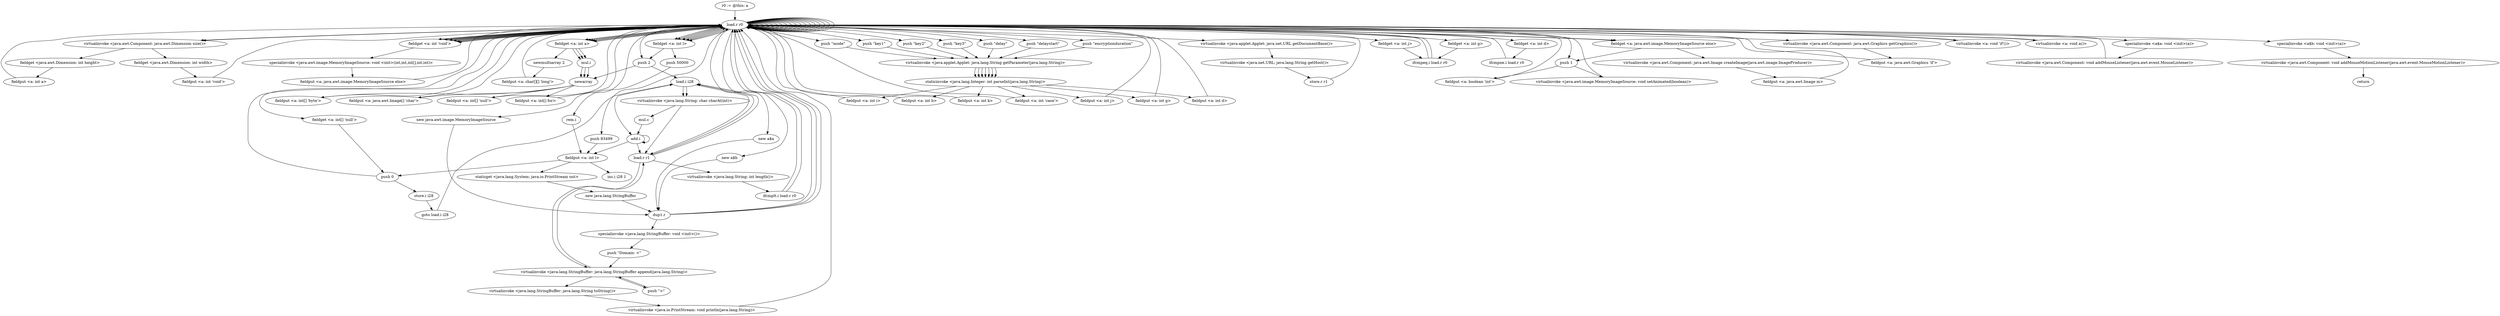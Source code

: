 digraph "" {
    "r0 := @this: a"
    "load.r r0"
    "r0 := @this: a"->"load.r r0";
    "load.r r0"->"load.r r0";
    "virtualinvoke <java.awt.Component: java.awt.Dimension size()>"
    "load.r r0"->"virtualinvoke <java.awt.Component: java.awt.Dimension size()>";
    "fieldget <java.awt.Dimension: int width>"
    "virtualinvoke <java.awt.Component: java.awt.Dimension size()>"->"fieldget <java.awt.Dimension: int width>";
    "fieldput <a: int 'void'>"
    "fieldget <java.awt.Dimension: int width>"->"fieldput <a: int 'void'>";
    "fieldput <a: int 'void'>"->"load.r r0";
    "load.r r0"->"load.r r0";
    "load.r r0"->"virtualinvoke <java.awt.Component: java.awt.Dimension size()>";
    "fieldget <java.awt.Dimension: int height>"
    "virtualinvoke <java.awt.Component: java.awt.Dimension size()>"->"fieldget <java.awt.Dimension: int height>";
    "fieldput <a: int a>"
    "fieldget <java.awt.Dimension: int height>"->"fieldput <a: int a>";
    "fieldput <a: int a>"->"load.r r0";
    "load.r r0"->"load.r r0";
    "fieldget <a: int 'void'>"
    "load.r r0"->"fieldget <a: int 'void'>";
    "fieldget <a: int 'void'>"->"load.r r0";
    "fieldget <a: int a>"
    "load.r r0"->"fieldget <a: int a>";
    "mul.i"
    "fieldget <a: int a>"->"mul.i";
    "newarray"
    "mul.i"->"newarray";
    "fieldput <a: int[] 'byte'>"
    "newarray"->"fieldput <a: int[] 'byte'>";
    "fieldput <a: int[] 'byte'>"->"load.r r0";
    "push 2"
    "load.r r0"->"push 2";
    "push 2"->"newarray";
    "fieldput <a: java.awt.Image[] 'char'>"
    "newarray"->"fieldput <a: java.awt.Image[] 'char'>";
    "fieldput <a: java.awt.Image[] 'char'>"->"load.r r0";
    "load.r r0"->"load.r r0";
    "push \"delay\""
    "load.r r0"->"push \"delay\"";
    "virtualinvoke <java.applet.Applet: java.lang.String getParameter(java.lang.String)>"
    "push \"delay\""->"virtualinvoke <java.applet.Applet: java.lang.String getParameter(java.lang.String)>";
    "staticinvoke <java.lang.Integer: int parseInt(java.lang.String)>"
    "virtualinvoke <java.applet.Applet: java.lang.String getParameter(java.lang.String)>"->"staticinvoke <java.lang.Integer: int parseInt(java.lang.String)>";
    "fieldput <a: int i>"
    "staticinvoke <java.lang.Integer: int parseInt(java.lang.String)>"->"fieldput <a: int i>";
    "fieldput <a: int i>"->"load.r r0";
    "load.r r0"->"load.r r0";
    "push \"delaystart\""
    "load.r r0"->"push \"delaystart\"";
    "push \"delaystart\""->"virtualinvoke <java.applet.Applet: java.lang.String getParameter(java.lang.String)>";
    "virtualinvoke <java.applet.Applet: java.lang.String getParameter(java.lang.String)>"->"staticinvoke <java.lang.Integer: int parseInt(java.lang.String)>";
    "fieldput <a: int b>"
    "staticinvoke <java.lang.Integer: int parseInt(java.lang.String)>"->"fieldput <a: int b>";
    "fieldput <a: int b>"->"load.r r0";
    "load.r r0"->"load.r r0";
    "push \"encryptionduration\""
    "load.r r0"->"push \"encryptionduration\"";
    "push \"encryptionduration\""->"virtualinvoke <java.applet.Applet: java.lang.String getParameter(java.lang.String)>";
    "virtualinvoke <java.applet.Applet: java.lang.String getParameter(java.lang.String)>"->"staticinvoke <java.lang.Integer: int parseInt(java.lang.String)>";
    "fieldput <a: int k>"
    "staticinvoke <java.lang.Integer: int parseInt(java.lang.String)>"->"fieldput <a: int k>";
    "fieldput <a: int k>"->"load.r r0";
    "load.r r0"->"load.r r0";
    "push \"mode\""
    "load.r r0"->"push \"mode\"";
    "push \"mode\""->"virtualinvoke <java.applet.Applet: java.lang.String getParameter(java.lang.String)>";
    "virtualinvoke <java.applet.Applet: java.lang.String getParameter(java.lang.String)>"->"staticinvoke <java.lang.Integer: int parseInt(java.lang.String)>";
    "fieldput <a: int 'case'>"
    "staticinvoke <java.lang.Integer: int parseInt(java.lang.String)>"->"fieldput <a: int 'case'>";
    "fieldput <a: int 'case'>"->"load.r r0";
    "load.r r0"->"load.r r0";
    "push \"key1\""
    "load.r r0"->"push \"key1\"";
    "push \"key1\""->"virtualinvoke <java.applet.Applet: java.lang.String getParameter(java.lang.String)>";
    "virtualinvoke <java.applet.Applet: java.lang.String getParameter(java.lang.String)>"->"staticinvoke <java.lang.Integer: int parseInt(java.lang.String)>";
    "fieldput <a: int j>"
    "staticinvoke <java.lang.Integer: int parseInt(java.lang.String)>"->"fieldput <a: int j>";
    "fieldput <a: int j>"->"load.r r0";
    "load.r r0"->"load.r r0";
    "push \"key2\""
    "load.r r0"->"push \"key2\"";
    "push \"key2\""->"virtualinvoke <java.applet.Applet: java.lang.String getParameter(java.lang.String)>";
    "virtualinvoke <java.applet.Applet: java.lang.String getParameter(java.lang.String)>"->"staticinvoke <java.lang.Integer: int parseInt(java.lang.String)>";
    "fieldput <a: int g>"
    "staticinvoke <java.lang.Integer: int parseInt(java.lang.String)>"->"fieldput <a: int g>";
    "fieldput <a: int g>"->"load.r r0";
    "load.r r0"->"load.r r0";
    "push \"key3\""
    "load.r r0"->"push \"key3\"";
    "push \"key3\""->"virtualinvoke <java.applet.Applet: java.lang.String getParameter(java.lang.String)>";
    "virtualinvoke <java.applet.Applet: java.lang.String getParameter(java.lang.String)>"->"staticinvoke <java.lang.Integer: int parseInt(java.lang.String)>";
    "fieldput <a: int d>"
    "staticinvoke <java.lang.Integer: int parseInt(java.lang.String)>"->"fieldput <a: int d>";
    "fieldput <a: int d>"->"load.r r0";
    "virtualinvoke <java.applet.Applet: java.net.URL getDocumentBase()>"
    "load.r r0"->"virtualinvoke <java.applet.Applet: java.net.URL getDocumentBase()>";
    "virtualinvoke <java.net.URL: java.lang.String getHost()>"
    "virtualinvoke <java.applet.Applet: java.net.URL getDocumentBase()>"->"virtualinvoke <java.net.URL: java.lang.String getHost()>";
    "store.r r1"
    "virtualinvoke <java.net.URL: java.lang.String getHost()>"->"store.r r1";
    "store.r r1"->"load.r r0";
    "push 83499"
    "load.r r0"->"push 83499";
    "fieldput <a: int l>"
    "push 83499"->"fieldput <a: int l>";
    "push 0"
    "fieldput <a: int l>"->"push 0";
    "store.i i28"
    "push 0"->"store.i i28";
    "goto load.i i28"
    "store.i i28"->"goto load.i i28";
    "load.i i28"
    "goto load.i i28"->"load.i i28";
    "load.r r1"
    "load.i i28"->"load.r r1";
    "virtualinvoke <java.lang.String: int length()>"
    "load.r r1"->"virtualinvoke <java.lang.String: int length()>";
    "ifcmplt.i load.r r0"
    "virtualinvoke <java.lang.String: int length()>"->"ifcmplt.i load.r r0";
    "ifcmplt.i load.r r0"->"load.r r0";
    "load.r r0"->"load.r r0";
    "fieldget <a: int l>"
    "load.r r0"->"fieldget <a: int l>";
    "push 50000"
    "fieldget <a: int l>"->"push 50000";
    "rem.i"
    "push 50000"->"rem.i";
    "rem.i"->"fieldput <a: int l>";
    "staticget <java.lang.System: java.io.PrintStream out>"
    "fieldput <a: int l>"->"staticget <java.lang.System: java.io.PrintStream out>";
    "new java.lang.StringBuffer"
    "staticget <java.lang.System: java.io.PrintStream out>"->"new java.lang.StringBuffer";
    "dup1.r"
    "new java.lang.StringBuffer"->"dup1.r";
    "specialinvoke <java.lang.StringBuffer: void <init>()>"
    "dup1.r"->"specialinvoke <java.lang.StringBuffer: void <init>()>";
    "push \"Domain: <\""
    "specialinvoke <java.lang.StringBuffer: void <init>()>"->"push \"Domain: <\"";
    "virtualinvoke <java.lang.StringBuffer: java.lang.StringBuffer append(java.lang.String)>"
    "push \"Domain: <\""->"virtualinvoke <java.lang.StringBuffer: java.lang.StringBuffer append(java.lang.String)>";
    "virtualinvoke <java.lang.StringBuffer: java.lang.StringBuffer append(java.lang.String)>"->"load.r r1";
    "load.r r1"->"virtualinvoke <java.lang.StringBuffer: java.lang.StringBuffer append(java.lang.String)>";
    "push \">\""
    "virtualinvoke <java.lang.StringBuffer: java.lang.StringBuffer append(java.lang.String)>"->"push \">\"";
    "push \">\""->"virtualinvoke <java.lang.StringBuffer: java.lang.StringBuffer append(java.lang.String)>";
    "virtualinvoke <java.lang.StringBuffer: java.lang.String toString()>"
    "virtualinvoke <java.lang.StringBuffer: java.lang.StringBuffer append(java.lang.String)>"->"virtualinvoke <java.lang.StringBuffer: java.lang.String toString()>";
    "virtualinvoke <java.io.PrintStream: void println(java.lang.String)>"
    "virtualinvoke <java.lang.StringBuffer: java.lang.String toString()>"->"virtualinvoke <java.io.PrintStream: void println(java.lang.String)>";
    "virtualinvoke <java.io.PrintStream: void println(java.lang.String)>"->"load.r r0";
    "load.r r0"->"fieldget <a: int l>";
    "fieldget <a: int l>"->"load.r r0";
    "fieldget <a: int j>"
    "load.r r0"->"fieldget <a: int j>";
    "ifcmpeq.i load.r r0"
    "fieldget <a: int j>"->"ifcmpeq.i load.r r0";
    "ifcmpeq.i load.r r0"->"load.r r0";
    "load.r r0"->"fieldget <a: int l>";
    "fieldget <a: int l>"->"load.r r0";
    "fieldget <a: int g>"
    "load.r r0"->"fieldget <a: int g>";
    "fieldget <a: int g>"->"ifcmpeq.i load.r r0";
    "ifcmpeq.i load.r r0"->"load.r r0";
    "load.r r0"->"fieldget <a: int l>";
    "fieldget <a: int l>"->"load.r r0";
    "fieldget <a: int d>"
    "load.r r0"->"fieldget <a: int d>";
    "ifcmpne.i load.r r0"
    "fieldget <a: int d>"->"ifcmpne.i load.r r0";
    "ifcmpne.i load.r r0"->"load.r r0";
    "push 1"
    "load.r r0"->"push 1";
    "fieldput <a: boolean 'int'>"
    "push 1"->"fieldput <a: boolean 'int'>";
    "fieldput <a: boolean 'int'>"->"load.r r0";
    "load.r r0"->"load.r r0";
    "virtualinvoke <java.awt.Component: java.awt.Graphics getGraphics()>"
    "load.r r0"->"virtualinvoke <java.awt.Component: java.awt.Graphics getGraphics()>";
    "fieldput <a: java.awt.Graphics 'if'>"
    "virtualinvoke <java.awt.Component: java.awt.Graphics getGraphics()>"->"fieldput <a: java.awt.Graphics 'if'>";
    "fieldput <a: java.awt.Graphics 'if'>"->"load.r r0";
    "load.r r0"->"load.r r0";
    "load.r r0"->"fieldget <a: int 'void'>";
    "fieldget <a: int 'void'>"->"load.r r0";
    "load.r r0"->"fieldget <a: int a>";
    "fieldget <a: int a>"->"mul.i";
    "mul.i"->"newarray";
    "fieldput <a: int[] 'null'>"
    "newarray"->"fieldput <a: int[] 'null'>";
    "fieldput <a: int[] 'null'>"->"load.r r0";
    "load.r r0"->"load.r r0";
    "load.r r0"->"fieldget <a: int 'void'>";
    "fieldget <a: int 'void'>"->"load.r r0";
    "load.r r0"->"fieldget <a: int a>";
    "fieldget <a: int a>"->"mul.i";
    "mul.i"->"newarray";
    "fieldput <a: int[] for>"
    "newarray"->"fieldput <a: int[] for>";
    "fieldput <a: int[] for>"->"load.r r0";
    "load.r r0"->"load.r r0";
    "load.r r0"->"fieldget <a: int 'void'>";
    "fieldget <a: int 'void'>"->"load.r r0";
    "load.r r0"->"fieldget <a: int a>";
    "newmultiarray 2"
    "fieldget <a: int a>"->"newmultiarray 2";
    "fieldput <a: char[][] 'long'>"
    "newmultiarray 2"->"fieldput <a: char[][] 'long'>";
    "fieldput <a: char[][] 'long'>"->"load.r r0";
    "new java.awt.image.MemoryImageSource"
    "load.r r0"->"new java.awt.image.MemoryImageSource";
    "new java.awt.image.MemoryImageSource"->"dup1.r";
    "dup1.r"->"load.r r0";
    "load.r r0"->"fieldget <a: int 'void'>";
    "fieldget <a: int 'void'>"->"load.r r0";
    "load.r r0"->"fieldget <a: int a>";
    "fieldget <a: int a>"->"load.r r0";
    "fieldget <a: int[] 'null'>"
    "load.r r0"->"fieldget <a: int[] 'null'>";
    "fieldget <a: int[] 'null'>"->"push 0";
    "push 0"->"load.r r0";
    "load.r r0"->"fieldget <a: int 'void'>";
    "specialinvoke <java.awt.image.MemoryImageSource: void <init>(int,int,int[],int,int)>"
    "fieldget <a: int 'void'>"->"specialinvoke <java.awt.image.MemoryImageSource: void <init>(int,int,int[],int,int)>";
    "fieldput <a: java.awt.image.MemoryImageSource else>"
    "specialinvoke <java.awt.image.MemoryImageSource: void <init>(int,int,int[],int,int)>"->"fieldput <a: java.awt.image.MemoryImageSource else>";
    "fieldput <a: java.awt.image.MemoryImageSource else>"->"load.r r0";
    "fieldget <a: java.awt.image.MemoryImageSource else>"
    "load.r r0"->"fieldget <a: java.awt.image.MemoryImageSource else>";
    "fieldget <a: java.awt.image.MemoryImageSource else>"->"push 1";
    "virtualinvoke <java.awt.image.MemoryImageSource: void setAnimated(boolean)>"
    "push 1"->"virtualinvoke <java.awt.image.MemoryImageSource: void setAnimated(boolean)>";
    "virtualinvoke <java.awt.image.MemoryImageSource: void setAnimated(boolean)>"->"load.r r0";
    "load.r r0"->"load.r r0";
    "load.r r0"->"load.r r0";
    "load.r r0"->"fieldget <a: java.awt.image.MemoryImageSource else>";
    "virtualinvoke <java.awt.Component: java.awt.Image createImage(java.awt.image.ImageProducer)>"
    "fieldget <a: java.awt.image.MemoryImageSource else>"->"virtualinvoke <java.awt.Component: java.awt.Image createImage(java.awt.image.ImageProducer)>";
    "fieldput <a: java.awt.Image m>"
    "virtualinvoke <java.awt.Component: java.awt.Image createImage(java.awt.image.ImageProducer)>"->"fieldput <a: java.awt.Image m>";
    "fieldput <a: java.awt.Image m>"->"load.r r0";
    "virtualinvoke <a: void 'if'()>"
    "load.r r0"->"virtualinvoke <a: void 'if'()>";
    "virtualinvoke <a: void 'if'()>"->"load.r r0";
    "virtualinvoke <a: void a()>"
    "load.r r0"->"virtualinvoke <a: void a()>";
    "virtualinvoke <a: void a()>"->"load.r r0";
    "new a$a"
    "load.r r0"->"new a$a";
    "new a$a"->"dup1.r";
    "dup1.r"->"load.r r0";
    "specialinvoke <a$a: void <init>(a)>"
    "load.r r0"->"specialinvoke <a$a: void <init>(a)>";
    "virtualinvoke <java.awt.Component: void addMouseListener(java.awt.event.MouseListener)>"
    "specialinvoke <a$a: void <init>(a)>"->"virtualinvoke <java.awt.Component: void addMouseListener(java.awt.event.MouseListener)>";
    "virtualinvoke <java.awt.Component: void addMouseListener(java.awt.event.MouseListener)>"->"load.r r0";
    "new a$b"
    "load.r r0"->"new a$b";
    "new a$b"->"dup1.r";
    "dup1.r"->"load.r r0";
    "specialinvoke <a$b: void <init>(a)>"
    "load.r r0"->"specialinvoke <a$b: void <init>(a)>";
    "virtualinvoke <java.awt.Component: void addMouseMotionListener(java.awt.event.MouseMotionListener)>"
    "specialinvoke <a$b: void <init>(a)>"->"virtualinvoke <java.awt.Component: void addMouseMotionListener(java.awt.event.MouseMotionListener)>";
    "return"
    "virtualinvoke <java.awt.Component: void addMouseMotionListener(java.awt.event.MouseMotionListener)>"->"return";
    "ifcmplt.i load.r r0"->"load.r r0";
    "load.r r0"->"load.r r0";
    "load.r r0"->"fieldget <a: int l>";
    "fieldget <a: int l>"->"push 2";
    "push 2"->"load.i i28";
    "add.i"
    "load.i i28"->"add.i";
    "add.i"->"load.r r1";
    "load.r r1"->"load.i i28";
    "virtualinvoke <java.lang.String: char charAt(int)>"
    "load.i i28"->"virtualinvoke <java.lang.String: char charAt(int)>";
    "virtualinvoke <java.lang.String: char charAt(int)>"->"load.r r1";
    "load.r r1"->"load.i i28";
    "load.i i28"->"virtualinvoke <java.lang.String: char charAt(int)>";
    "mul.c"
    "virtualinvoke <java.lang.String: char charAt(int)>"->"mul.c";
    "mul.c"->"add.i";
    "add.i"->"add.i";
    "add.i"->"fieldput <a: int l>";
    "inc.i i28 1"
    "fieldput <a: int l>"->"inc.i i28 1";
}
